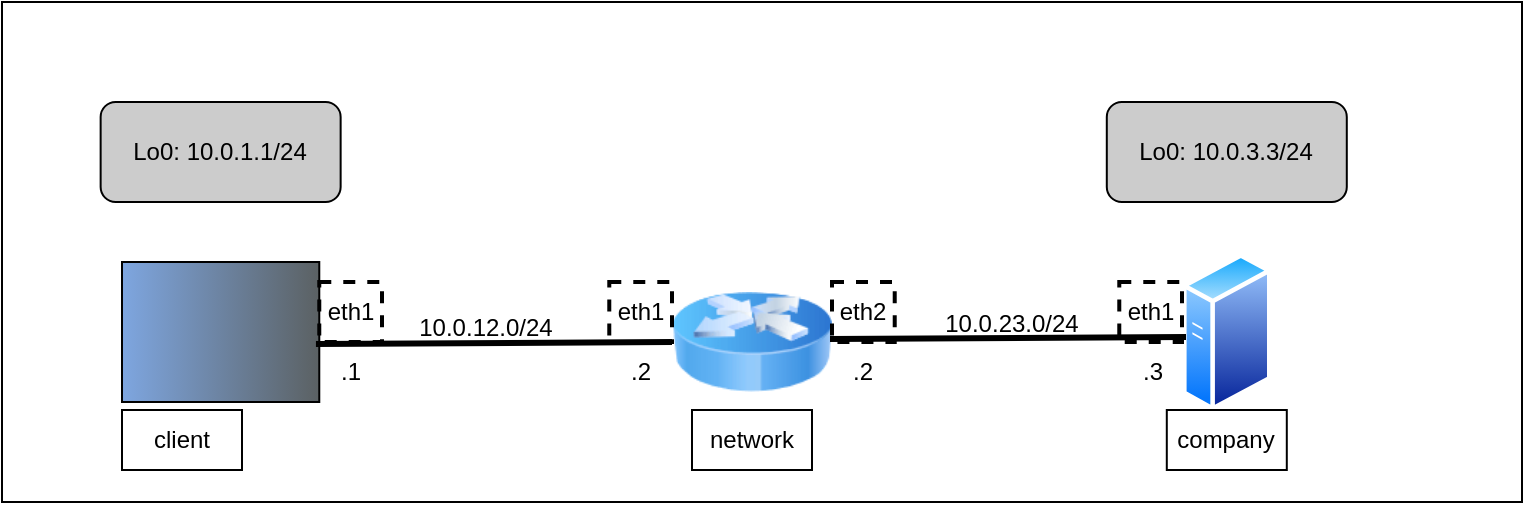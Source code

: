 <mxfile version="28.1.2">
  <diagram name="Page-1" id="PqkkTbP0sZozUm2LXaOj">
    <mxGraphModel dx="1426" dy="840" grid="1" gridSize="10" guides="1" tooltips="1" connect="1" arrows="1" fold="1" page="1" pageScale="1" pageWidth="850" pageHeight="1100" math="0" shadow="0">
      <root>
        <mxCell id="0" />
        <mxCell id="1" parent="0" />
        <mxCell id="Wl4K1zP4JrKQx6pJ-qv8-4" value="" style="rounded=0;whiteSpace=wrap;html=1;fillColor=#FFFFFF;" parent="1" vertex="1">
          <mxGeometry x="50" y="230" width="760" height="250" as="geometry" />
        </mxCell>
        <mxCell id="Wl4K1zP4JrKQx6pJ-qv8-1" value="" style="image;html=1;image=img/lib/clip_art/networking/Router_Icon_128x128.png" parent="1" vertex="1">
          <mxGeometry x="385" y="360" width="80" height="80" as="geometry" />
        </mxCell>
        <mxCell id="Wl4K1zP4JrKQx6pJ-qv8-2" value="" style="shape=mxgraph.networks2.icon;aspect=fixed;fillColor=#7EA6E0;strokeColor=#000000;gradientColor=#5B6163;network2IconShadow=1;network2bgFillColor=none;labelPosition=center;verticalLabelPosition=bottom;align=center;verticalAlign=top;network2Icon=mxgraph.networks2.pc;network2IconYOffset=-0.059;network2IconW=1.0;network2IconH=0.71;gradientDirection=east;" parent="1" vertex="1">
          <mxGeometry x="110.0" y="360" width="98.64" height="70" as="geometry" />
        </mxCell>
        <mxCell id="Wl4K1zP4JrKQx6pJ-qv8-3" value="" style="image;aspect=fixed;perimeter=ellipsePerimeter;html=1;align=center;shadow=0;dashed=0;spacingTop=3;image=img/lib/active_directory/generic_server.svg;perimeterSpacing=3;imageBackground=none;imageBorder=none;" parent="1" vertex="1">
          <mxGeometry x="640" y="355" width="44.8" height="80" as="geometry" />
        </mxCell>
        <mxCell id="Wl4K1zP4JrKQx6pJ-qv8-5" value="" style="endArrow=none;html=1;rounded=0;strokeColor=#000000;strokeWidth=3;entryX=0;entryY=0.5;entryDx=0;entryDy=0;exitX=0.983;exitY=0.586;exitDx=0;exitDy=0;exitPerimeter=0;" parent="1" source="Wl4K1zP4JrKQx6pJ-qv8-2" target="Wl4K1zP4JrKQx6pJ-qv8-1" edge="1">
          <mxGeometry width="50" height="50" relative="1" as="geometry">
            <mxPoint x="280" y="425" as="sourcePoint" />
            <mxPoint x="330" y="375" as="targetPoint" />
          </mxGeometry>
        </mxCell>
        <mxCell id="Wl4K1zP4JrKQx6pJ-qv8-6" value="" style="endArrow=none;html=1;rounded=0;strokeColor=#000000;strokeWidth=3;entryX=0;entryY=0.5;entryDx=0;entryDy=0;exitX=0.983;exitY=0.586;exitDx=0;exitDy=0;exitPerimeter=0;" parent="1" edge="1">
          <mxGeometry width="50" height="50" relative="1" as="geometry">
            <mxPoint x="464" y="398.5" as="sourcePoint" />
            <mxPoint x="642" y="397.5" as="targetPoint" />
          </mxGeometry>
        </mxCell>
        <mxCell id="Wl4K1zP4JrKQx6pJ-qv8-8" value="&lt;font style=&quot;color: rgb(0, 0, 0);&quot;&gt;Lo0: 10.0.1.1/24&lt;/font&gt;" style="rounded=1;whiteSpace=wrap;html=1;fillColor=#CCCCCC;" parent="1" vertex="1">
          <mxGeometry x="99.32" y="280" width="120" height="50" as="geometry" />
        </mxCell>
        <mxCell id="Wl4K1zP4JrKQx6pJ-qv8-9" value="&lt;font style=&quot;color: rgb(0, 0, 0);&quot;&gt;Lo0: 10.0.3.3/24&lt;/font&gt;" style="rounded=1;whiteSpace=wrap;html=1;fillColor=#CCCCCC;" parent="1" vertex="1">
          <mxGeometry x="602.4" y="280" width="120" height="50" as="geometry" />
        </mxCell>
        <mxCell id="Wl4K1zP4JrKQx6pJ-qv8-10" value="&lt;font style=&quot;color: rgb(0, 0, 0);&quot;&gt;eth1&lt;/font&gt;" style="text;html=1;align=center;verticalAlign=middle;whiteSpace=wrap;rounded=0;strokeColor=#000000;dashed=1;perimeterSpacing=2;strokeWidth=2;" parent="1" vertex="1">
          <mxGeometry x="208.64" y="370" width="31.36" height="30" as="geometry" />
        </mxCell>
        <mxCell id="Wl4K1zP4JrKQx6pJ-qv8-11" value="&lt;font style=&quot;color: rgb(0, 0, 0);&quot;&gt;eth1&lt;/font&gt;" style="text;html=1;align=center;verticalAlign=middle;whiteSpace=wrap;rounded=0;strokeColor=#000000;dashed=1;perimeterSpacing=2;strokeWidth=2;" parent="1" vertex="1">
          <mxGeometry x="353.64" y="370" width="31.36" height="30" as="geometry" />
        </mxCell>
        <mxCell id="Wl4K1zP4JrKQx6pJ-qv8-12" value="&lt;font style=&quot;color: rgb(0, 0, 0);&quot;&gt;eth2&lt;/font&gt;" style="text;html=1;align=center;verticalAlign=middle;whiteSpace=wrap;rounded=0;strokeColor=#000000;dashed=1;perimeterSpacing=2;strokeWidth=2;" parent="1" vertex="1">
          <mxGeometry x="465" y="370" width="31.36" height="30" as="geometry" />
        </mxCell>
        <mxCell id="Wl4K1zP4JrKQx6pJ-qv8-13" value="&lt;font style=&quot;color: rgb(0, 0, 0);&quot;&gt;eth1&lt;/font&gt;" style="text;html=1;align=center;verticalAlign=middle;whiteSpace=wrap;rounded=0;strokeColor=#000000;dashed=1;perimeterSpacing=2;strokeWidth=2;" parent="1" vertex="1">
          <mxGeometry x="608.64" y="370" width="31.36" height="30" as="geometry" />
        </mxCell>
        <mxCell id="Wl4K1zP4JrKQx6pJ-qv8-14" value="&lt;font style=&quot;color: rgb(0, 0, 0);&quot;&gt;10.0.12.0/24&lt;/font&gt;" style="text;html=1;align=center;verticalAlign=middle;whiteSpace=wrap;rounded=0;strokeColor=none;dashed=1;perimeterSpacing=2;strokeWidth=2;" parent="1" vertex="1">
          <mxGeometry x="247" y="378" width="90" height="30" as="geometry" />
        </mxCell>
        <mxCell id="Wl4K1zP4JrKQx6pJ-qv8-15" value="&lt;font style=&quot;color: rgb(0, 0, 0);&quot;&gt;10.0.23.0/24&lt;/font&gt;" style="text;html=1;align=center;verticalAlign=middle;whiteSpace=wrap;rounded=0;strokeColor=none;dashed=1;perimeterSpacing=2;strokeWidth=2;" parent="1" vertex="1">
          <mxGeometry x="510.4" y="376" width="90" height="30" as="geometry" />
        </mxCell>
        <mxCell id="Wl4K1zP4JrKQx6pJ-qv8-17" value="&lt;font style=&quot;color: rgb(0, 0, 0);&quot;&gt;.1&lt;/font&gt;" style="text;html=1;align=center;verticalAlign=middle;whiteSpace=wrap;rounded=0;strokeColor=none;dashed=1;perimeterSpacing=2;strokeWidth=2;" parent="1" vertex="1">
          <mxGeometry x="208.64" y="400" width="31.36" height="30" as="geometry" />
        </mxCell>
        <mxCell id="Wl4K1zP4JrKQx6pJ-qv8-18" value="&lt;font style=&quot;color: rgb(0, 0, 0);&quot;&gt;.2&lt;/font&gt;" style="text;html=1;align=center;verticalAlign=middle;whiteSpace=wrap;rounded=0;strokeColor=none;dashed=1;perimeterSpacing=2;strokeWidth=2;" parent="1" vertex="1">
          <mxGeometry x="353.64" y="400" width="31.36" height="30" as="geometry" />
        </mxCell>
        <mxCell id="Wl4K1zP4JrKQx6pJ-qv8-19" value="&lt;font style=&quot;color: rgb(0, 0, 0);&quot;&gt;.2&lt;/font&gt;" style="text;html=1;align=center;verticalAlign=middle;whiteSpace=wrap;rounded=0;strokeColor=none;dashed=1;perimeterSpacing=2;strokeWidth=2;" parent="1" vertex="1">
          <mxGeometry x="465" y="400" width="31.36" height="30" as="geometry" />
        </mxCell>
        <mxCell id="Wl4K1zP4JrKQx6pJ-qv8-20" value="&lt;font style=&quot;color: rgb(0, 0, 0);&quot;&gt;.3&lt;/font&gt;" style="text;html=1;align=center;verticalAlign=middle;whiteSpace=wrap;rounded=0;strokeColor=none;dashed=1;perimeterSpacing=2;strokeWidth=2;" parent="1" vertex="1">
          <mxGeometry x="610" y="400" width="31.36" height="30" as="geometry" />
        </mxCell>
        <mxCell id="8zKbgArB205NURixw8CR-1" value="&lt;font style=&quot;color: rgb(0, 0, 0);&quot;&gt;client&lt;/font&gt;" style="text;html=1;align=center;verticalAlign=middle;whiteSpace=wrap;rounded=0;strokeColor=#000000;" vertex="1" parent="1">
          <mxGeometry x="110" y="434" width="60" height="30" as="geometry" />
        </mxCell>
        <mxCell id="8zKbgArB205NURixw8CR-3" value="&lt;font style=&quot;color: rgb(0, 0, 0);&quot;&gt;network&lt;/font&gt;" style="text;html=1;align=center;verticalAlign=middle;whiteSpace=wrap;rounded=0;strokeColor=#000000;" vertex="1" parent="1">
          <mxGeometry x="395" y="434" width="60" height="30" as="geometry" />
        </mxCell>
        <mxCell id="8zKbgArB205NURixw8CR-4" value="&lt;font style=&quot;color: rgb(0, 0, 0);&quot;&gt;company&lt;/font&gt;" style="text;html=1;align=center;verticalAlign=middle;whiteSpace=wrap;rounded=0;strokeColor=#000000;" vertex="1" parent="1">
          <mxGeometry x="632.4" y="434" width="60" height="30" as="geometry" />
        </mxCell>
      </root>
    </mxGraphModel>
  </diagram>
</mxfile>
